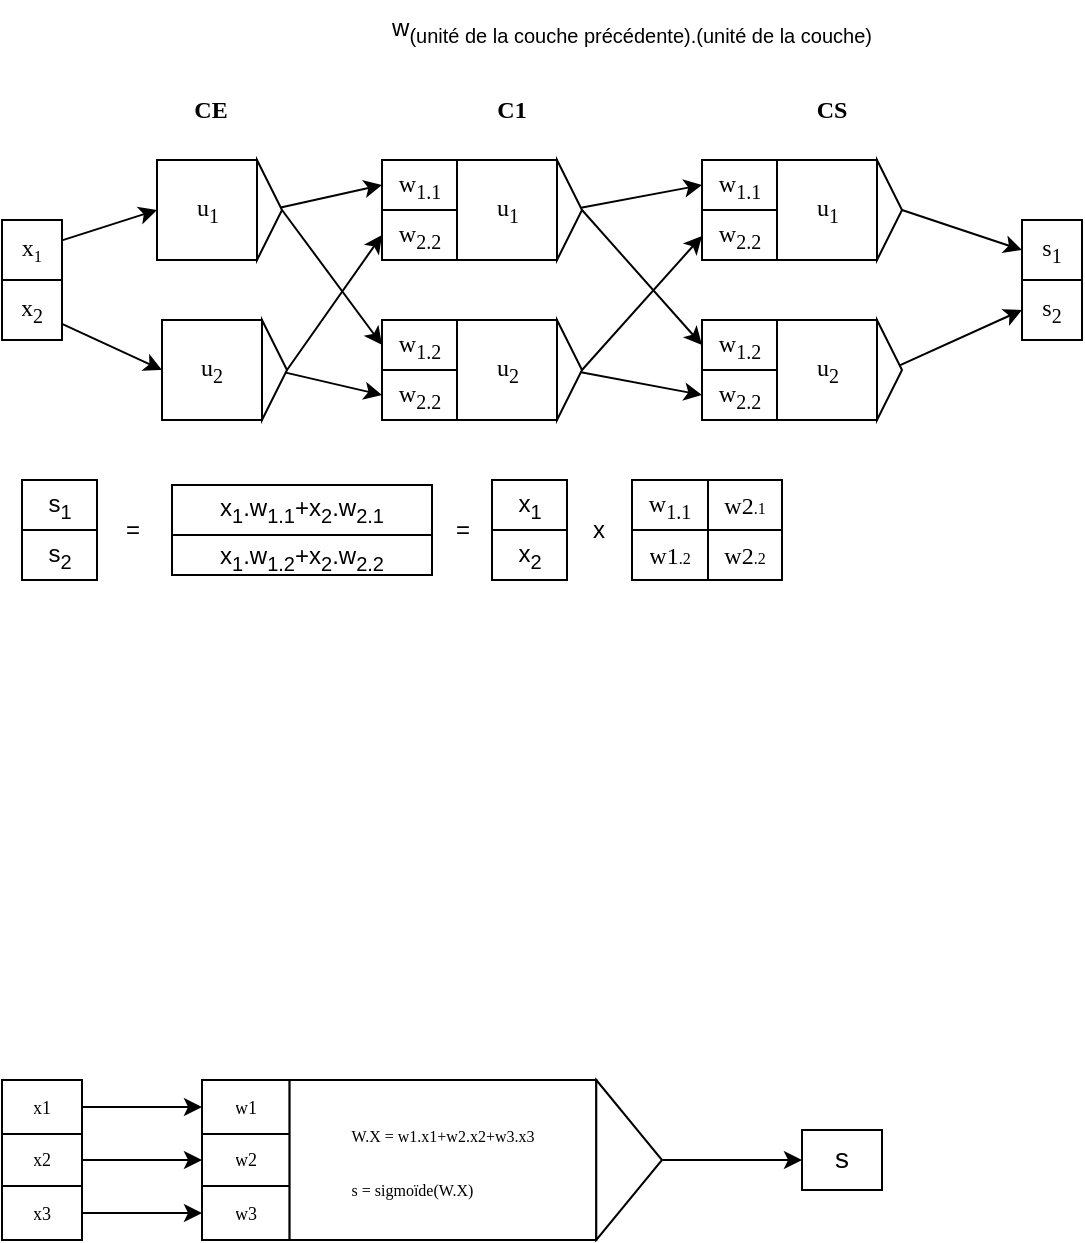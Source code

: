 <mxfile version="24.3.0" type="github">
  <diagram id="C5RBs43oDa-KdzZeNtuy" name="Page-1">
    <mxGraphModel dx="781" dy="423" grid="1" gridSize="10" guides="1" tooltips="1" connect="1" arrows="1" fold="1" page="1" pageScale="1" pageWidth="1169" pageHeight="827" math="1" shadow="0">
      <root>
        <mxCell id="WIyWlLk6GJQsqaUBKTNV-0" />
        <mxCell id="WIyWlLk6GJQsqaUBKTNV-1" parent="WIyWlLk6GJQsqaUBKTNV-0" />
        <mxCell id="LLCsSia3MjpJeiBKYf-Y-119" value="" style="shape=table;startSize=0;container=1;collapsible=0;childLayout=tableLayout;fontFamily=Verdana;fontSize=9;" vertex="1" parent="WIyWlLk6GJQsqaUBKTNV-1">
          <mxGeometry x="30" y="540" width="40" height="80" as="geometry" />
        </mxCell>
        <mxCell id="LLCsSia3MjpJeiBKYf-Y-120" value="" style="shape=tableRow;horizontal=0;startSize=0;swimlaneHead=0;swimlaneBody=0;strokeColor=inherit;top=0;left=0;bottom=0;right=0;collapsible=0;dropTarget=0;fillColor=none;points=[[0,0.5],[1,0.5]];portConstraint=eastwest;fontFamily=Verdana;fontSize=9;" vertex="1" parent="LLCsSia3MjpJeiBKYf-Y-119">
          <mxGeometry width="40" height="27" as="geometry" />
        </mxCell>
        <mxCell id="LLCsSia3MjpJeiBKYf-Y-121" value="x1" style="shape=partialRectangle;html=1;whiteSpace=wrap;connectable=0;strokeColor=inherit;overflow=hidden;fillColor=none;top=0;left=0;bottom=0;right=0;pointerEvents=1;fontFamily=Verdana;fontSize=9;" vertex="1" parent="LLCsSia3MjpJeiBKYf-Y-120">
          <mxGeometry width="40" height="27" as="geometry">
            <mxRectangle width="40" height="27" as="alternateBounds" />
          </mxGeometry>
        </mxCell>
        <mxCell id="LLCsSia3MjpJeiBKYf-Y-122" value="" style="shape=tableRow;horizontal=0;startSize=0;swimlaneHead=0;swimlaneBody=0;strokeColor=inherit;top=0;left=0;bottom=0;right=0;collapsible=0;dropTarget=0;fillColor=none;points=[[0,0.5],[1,0.5]];portConstraint=eastwest;fontFamily=Verdana;fontSize=9;" vertex="1" parent="LLCsSia3MjpJeiBKYf-Y-119">
          <mxGeometry y="27" width="40" height="26" as="geometry" />
        </mxCell>
        <mxCell id="LLCsSia3MjpJeiBKYf-Y-123" value="x2" style="shape=partialRectangle;html=1;whiteSpace=wrap;connectable=0;strokeColor=inherit;overflow=hidden;fillColor=none;top=0;left=0;bottom=0;right=0;pointerEvents=1;fontFamily=Verdana;fontSize=9;" vertex="1" parent="LLCsSia3MjpJeiBKYf-Y-122">
          <mxGeometry width="40" height="26" as="geometry">
            <mxRectangle width="40" height="26" as="alternateBounds" />
          </mxGeometry>
        </mxCell>
        <mxCell id="LLCsSia3MjpJeiBKYf-Y-124" value="" style="shape=tableRow;horizontal=0;startSize=0;swimlaneHead=0;swimlaneBody=0;strokeColor=inherit;top=0;left=0;bottom=0;right=0;collapsible=0;dropTarget=0;fillColor=none;points=[[0,0.5],[1,0.5]];portConstraint=eastwest;fontFamily=Verdana;fontSize=9;" vertex="1" parent="LLCsSia3MjpJeiBKYf-Y-119">
          <mxGeometry y="53" width="40" height="27" as="geometry" />
        </mxCell>
        <mxCell id="LLCsSia3MjpJeiBKYf-Y-125" value="x3" style="shape=partialRectangle;html=1;whiteSpace=wrap;connectable=0;strokeColor=inherit;overflow=hidden;fillColor=none;top=0;left=0;bottom=0;right=0;pointerEvents=1;fontFamily=Verdana;fontSize=9;" vertex="1" parent="LLCsSia3MjpJeiBKYf-Y-124">
          <mxGeometry width="40" height="27" as="geometry">
            <mxRectangle width="40" height="27" as="alternateBounds" />
          </mxGeometry>
        </mxCell>
        <mxCell id="LLCsSia3MjpJeiBKYf-Y-157" style="edgeStyle=none;rounded=0;orthogonalLoop=1;jettySize=auto;html=1;entryX=0;entryY=0.5;entryDx=0;entryDy=0;fontFamily=Verdana;" edge="1" parent="WIyWlLk6GJQsqaUBKTNV-1" target="LLCsSia3MjpJeiBKYf-Y-154">
          <mxGeometry relative="1" as="geometry">
            <mxPoint x="350" y="580" as="sourcePoint" />
          </mxGeometry>
        </mxCell>
        <mxCell id="LLCsSia3MjpJeiBKYf-Y-143" style="edgeStyle=none;rounded=0;orthogonalLoop=1;jettySize=auto;html=1;entryX=0;entryY=0.5;entryDx=0;entryDy=0;fontFamily=Verdana;" edge="1" parent="WIyWlLk6GJQsqaUBKTNV-1" source="LLCsSia3MjpJeiBKYf-Y-120" target="LLCsSia3MjpJeiBKYf-Y-132">
          <mxGeometry relative="1" as="geometry" />
        </mxCell>
        <mxCell id="LLCsSia3MjpJeiBKYf-Y-144" style="edgeStyle=none;rounded=0;orthogonalLoop=1;jettySize=auto;html=1;entryX=0;entryY=0.5;entryDx=0;entryDy=0;fontFamily=Verdana;" edge="1" parent="WIyWlLk6GJQsqaUBKTNV-1" source="LLCsSia3MjpJeiBKYf-Y-122" target="LLCsSia3MjpJeiBKYf-Y-134">
          <mxGeometry relative="1" as="geometry" />
        </mxCell>
        <mxCell id="LLCsSia3MjpJeiBKYf-Y-145" style="edgeStyle=none;rounded=0;orthogonalLoop=1;jettySize=auto;html=1;entryX=0;entryY=0.5;entryDx=0;entryDy=0;fontFamily=Verdana;" edge="1" parent="WIyWlLk6GJQsqaUBKTNV-1" source="LLCsSia3MjpJeiBKYf-Y-124" target="LLCsSia3MjpJeiBKYf-Y-136">
          <mxGeometry relative="1" as="geometry" />
        </mxCell>
        <mxCell id="LLCsSia3MjpJeiBKYf-Y-153" value="" style="shape=table;startSize=0;container=1;collapsible=0;childLayout=tableLayout;fontFamily=Verdana;" vertex="1" parent="WIyWlLk6GJQsqaUBKTNV-1">
          <mxGeometry x="430" y="565" width="40" height="30" as="geometry" />
        </mxCell>
        <mxCell id="LLCsSia3MjpJeiBKYf-Y-154" value="" style="shape=tableRow;horizontal=0;startSize=0;swimlaneHead=0;swimlaneBody=0;strokeColor=inherit;top=0;left=0;bottom=0;right=0;collapsible=0;dropTarget=0;fillColor=none;points=[[0,0.5],[1,0.5]];portConstraint=eastwest;fontFamily=Verdana;" vertex="1" parent="LLCsSia3MjpJeiBKYf-Y-153">
          <mxGeometry width="40" height="30" as="geometry" />
        </mxCell>
        <mxCell id="LLCsSia3MjpJeiBKYf-Y-155" value="&lt;span style=&quot;font-family: SFMono-Regular, Menlo, Monaco, Consolas, &amp;quot;Liberation Mono&amp;quot;, &amp;quot;Courier New&amp;quot;, monospace; font-size: 14px; text-align: left; background-color: rgb(255, 255, 255);&quot;&gt;s&lt;/span&gt;" style="shape=partialRectangle;html=1;whiteSpace=wrap;connectable=0;strokeColor=inherit;overflow=hidden;fillColor=none;top=0;left=0;bottom=0;right=0;pointerEvents=1;fontFamily=Verdana;" vertex="1" parent="LLCsSia3MjpJeiBKYf-Y-154">
          <mxGeometry width="40" height="30" as="geometry">
            <mxRectangle width="40" height="30" as="alternateBounds" />
          </mxGeometry>
        </mxCell>
        <mxCell id="LLCsSia3MjpJeiBKYf-Y-158" value="" style="group;fontFamily=Verdana;" vertex="1" connectable="0" parent="WIyWlLk6GJQsqaUBKTNV-1">
          <mxGeometry x="220" y="80" width="100" height="50" as="geometry" />
        </mxCell>
        <mxCell id="LLCsSia3MjpJeiBKYf-Y-146" value="" style="shape=table;startSize=0;container=1;collapsible=0;childLayout=tableLayout;fontFamily=Verdana;" vertex="1" parent="LLCsSia3MjpJeiBKYf-Y-158">
          <mxGeometry width="37.5" height="50" as="geometry" />
        </mxCell>
        <mxCell id="LLCsSia3MjpJeiBKYf-Y-147" value="" style="shape=tableRow;horizontal=0;startSize=0;swimlaneHead=0;swimlaneBody=0;strokeColor=inherit;top=0;left=0;bottom=0;right=0;collapsible=0;dropTarget=0;fillColor=none;points=[[0,0.5],[1,0.5]];portConstraint=eastwest;fontFamily=Verdana;" vertex="1" parent="LLCsSia3MjpJeiBKYf-Y-146">
          <mxGeometry width="37.5" height="25" as="geometry" />
        </mxCell>
        <mxCell id="LLCsSia3MjpJeiBKYf-Y-148" value="w&lt;sub&gt;1.1&lt;/sub&gt;" style="shape=partialRectangle;html=1;whiteSpace=wrap;connectable=0;strokeColor=inherit;overflow=hidden;fillColor=none;top=0;left=0;bottom=0;right=0;pointerEvents=1;fontFamily=Verdana;" vertex="1" parent="LLCsSia3MjpJeiBKYf-Y-147">
          <mxGeometry width="38" height="25" as="geometry">
            <mxRectangle width="38" height="25" as="alternateBounds" />
          </mxGeometry>
        </mxCell>
        <mxCell id="LLCsSia3MjpJeiBKYf-Y-149" value="" style="shape=tableRow;horizontal=0;startSize=0;swimlaneHead=0;swimlaneBody=0;strokeColor=inherit;top=0;left=0;bottom=0;right=0;collapsible=0;dropTarget=0;fillColor=none;points=[[0,0.5],[1,0.5]];portConstraint=eastwest;fontFamily=Verdana;" vertex="1" parent="LLCsSia3MjpJeiBKYf-Y-146">
          <mxGeometry y="25" width="37.5" height="25" as="geometry" />
        </mxCell>
        <mxCell id="LLCsSia3MjpJeiBKYf-Y-150" value="w&lt;sub&gt;2.2&lt;/sub&gt;" style="shape=partialRectangle;html=1;whiteSpace=wrap;connectable=0;strokeColor=inherit;overflow=hidden;fillColor=none;top=0;left=0;bottom=0;right=0;pointerEvents=1;fontFamily=Verdana;" vertex="1" parent="LLCsSia3MjpJeiBKYf-Y-149">
          <mxGeometry width="38" height="25" as="geometry">
            <mxRectangle width="38" height="25" as="alternateBounds" />
          </mxGeometry>
        </mxCell>
        <mxCell id="LLCsSia3MjpJeiBKYf-Y-151" value="u&lt;sub&gt;1&lt;/sub&gt;" style="whiteSpace=wrap;html=1;aspect=fixed;fontFamily=Verdana;" vertex="1" parent="LLCsSia3MjpJeiBKYf-Y-158">
          <mxGeometry x="37.5" width="50" height="50" as="geometry" />
        </mxCell>
        <mxCell id="LLCsSia3MjpJeiBKYf-Y-152" value="" style="triangle;whiteSpace=wrap;html=1;fontFamily=Verdana;" vertex="1" parent="LLCsSia3MjpJeiBKYf-Y-158">
          <mxGeometry x="87.5" width="12.5" height="50" as="geometry" />
        </mxCell>
        <mxCell id="LLCsSia3MjpJeiBKYf-Y-159" value="" style="group;fontFamily=Verdana;" vertex="1" connectable="0" parent="WIyWlLk6GJQsqaUBKTNV-1">
          <mxGeometry x="220" y="160" width="100" height="50" as="geometry" />
        </mxCell>
        <mxCell id="LLCsSia3MjpJeiBKYf-Y-160" value="" style="shape=table;startSize=0;container=1;collapsible=0;childLayout=tableLayout;fontFamily=Verdana;" vertex="1" parent="LLCsSia3MjpJeiBKYf-Y-159">
          <mxGeometry width="37.5" height="50" as="geometry" />
        </mxCell>
        <mxCell id="LLCsSia3MjpJeiBKYf-Y-161" value="" style="shape=tableRow;horizontal=0;startSize=0;swimlaneHead=0;swimlaneBody=0;strokeColor=inherit;top=0;left=0;bottom=0;right=0;collapsible=0;dropTarget=0;fillColor=none;points=[[0,0.5],[1,0.5]];portConstraint=eastwest;fontFamily=Verdana;" vertex="1" parent="LLCsSia3MjpJeiBKYf-Y-160">
          <mxGeometry width="37.5" height="25" as="geometry" />
        </mxCell>
        <mxCell id="LLCsSia3MjpJeiBKYf-Y-162" value="w&lt;sub&gt;1.2&lt;/sub&gt;" style="shape=partialRectangle;html=1;whiteSpace=wrap;connectable=0;strokeColor=inherit;overflow=hidden;fillColor=none;top=0;left=0;bottom=0;right=0;pointerEvents=1;fontFamily=Verdana;" vertex="1" parent="LLCsSia3MjpJeiBKYf-Y-161">
          <mxGeometry width="38" height="25" as="geometry">
            <mxRectangle width="38" height="25" as="alternateBounds" />
          </mxGeometry>
        </mxCell>
        <mxCell id="LLCsSia3MjpJeiBKYf-Y-163" value="" style="shape=tableRow;horizontal=0;startSize=0;swimlaneHead=0;swimlaneBody=0;strokeColor=inherit;top=0;left=0;bottom=0;right=0;collapsible=0;dropTarget=0;fillColor=none;points=[[0,0.5],[1,0.5]];portConstraint=eastwest;fontFamily=Verdana;" vertex="1" parent="LLCsSia3MjpJeiBKYf-Y-160">
          <mxGeometry y="25" width="37.5" height="25" as="geometry" />
        </mxCell>
        <mxCell id="LLCsSia3MjpJeiBKYf-Y-164" value="w&lt;sub&gt;2.2&lt;/sub&gt;" style="shape=partialRectangle;html=1;whiteSpace=wrap;connectable=0;strokeColor=inherit;overflow=hidden;fillColor=none;top=0;left=0;bottom=0;right=0;pointerEvents=1;fontFamily=Verdana;" vertex="1" parent="LLCsSia3MjpJeiBKYf-Y-163">
          <mxGeometry width="38" height="25" as="geometry">
            <mxRectangle width="38" height="25" as="alternateBounds" />
          </mxGeometry>
        </mxCell>
        <mxCell id="LLCsSia3MjpJeiBKYf-Y-165" value="u&lt;sub&gt;2&lt;/sub&gt;" style="whiteSpace=wrap;html=1;aspect=fixed;fontFamily=Verdana;" vertex="1" parent="LLCsSia3MjpJeiBKYf-Y-159">
          <mxGeometry x="37.5" width="50" height="50" as="geometry" />
        </mxCell>
        <mxCell id="LLCsSia3MjpJeiBKYf-Y-166" value="" style="triangle;whiteSpace=wrap;html=1;fontFamily=Verdana;" vertex="1" parent="LLCsSia3MjpJeiBKYf-Y-159">
          <mxGeometry x="87.5" width="12.5" height="50" as="geometry" />
        </mxCell>
        <mxCell id="LLCsSia3MjpJeiBKYf-Y-167" value="" style="group;fontFamily=Verdana;" vertex="1" connectable="0" parent="WIyWlLk6GJQsqaUBKTNV-1">
          <mxGeometry x="380" y="80" width="100" height="50" as="geometry" />
        </mxCell>
        <mxCell id="LLCsSia3MjpJeiBKYf-Y-168" value="" style="shape=table;startSize=0;container=1;collapsible=0;childLayout=tableLayout;fontFamily=Verdana;" vertex="1" parent="LLCsSia3MjpJeiBKYf-Y-167">
          <mxGeometry width="37.5" height="50" as="geometry" />
        </mxCell>
        <mxCell id="LLCsSia3MjpJeiBKYf-Y-169" value="" style="shape=tableRow;horizontal=0;startSize=0;swimlaneHead=0;swimlaneBody=0;strokeColor=inherit;top=0;left=0;bottom=0;right=0;collapsible=0;dropTarget=0;fillColor=none;points=[[0,0.5],[1,0.5]];portConstraint=eastwest;fontFamily=Verdana;" vertex="1" parent="LLCsSia3MjpJeiBKYf-Y-168">
          <mxGeometry width="37.5" height="25" as="geometry" />
        </mxCell>
        <mxCell id="LLCsSia3MjpJeiBKYf-Y-170" value="w&lt;sub&gt;1.1&lt;/sub&gt;" style="shape=partialRectangle;html=1;whiteSpace=wrap;connectable=0;strokeColor=inherit;overflow=hidden;fillColor=none;top=0;left=0;bottom=0;right=0;pointerEvents=1;fontFamily=Verdana;" vertex="1" parent="LLCsSia3MjpJeiBKYf-Y-169">
          <mxGeometry width="38" height="25" as="geometry">
            <mxRectangle width="38" height="25" as="alternateBounds" />
          </mxGeometry>
        </mxCell>
        <mxCell id="LLCsSia3MjpJeiBKYf-Y-171" value="" style="shape=tableRow;horizontal=0;startSize=0;swimlaneHead=0;swimlaneBody=0;strokeColor=inherit;top=0;left=0;bottom=0;right=0;collapsible=0;dropTarget=0;fillColor=none;points=[[0,0.5],[1,0.5]];portConstraint=eastwest;fontFamily=Verdana;" vertex="1" parent="LLCsSia3MjpJeiBKYf-Y-168">
          <mxGeometry y="25" width="37.5" height="25" as="geometry" />
        </mxCell>
        <mxCell id="LLCsSia3MjpJeiBKYf-Y-172" value="w&lt;sub&gt;2.2&lt;/sub&gt;" style="shape=partialRectangle;html=1;whiteSpace=wrap;connectable=0;strokeColor=inherit;overflow=hidden;fillColor=none;top=0;left=0;bottom=0;right=0;pointerEvents=1;fontFamily=Verdana;" vertex="1" parent="LLCsSia3MjpJeiBKYf-Y-171">
          <mxGeometry width="38" height="25" as="geometry">
            <mxRectangle width="38" height="25" as="alternateBounds" />
          </mxGeometry>
        </mxCell>
        <mxCell id="LLCsSia3MjpJeiBKYf-Y-173" value="u&lt;sub&gt;1&lt;/sub&gt;" style="whiteSpace=wrap;html=1;aspect=fixed;fontFamily=Verdana;" vertex="1" parent="LLCsSia3MjpJeiBKYf-Y-167">
          <mxGeometry x="37.5" width="50" height="50" as="geometry" />
        </mxCell>
        <mxCell id="LLCsSia3MjpJeiBKYf-Y-174" value="" style="triangle;whiteSpace=wrap;html=1;fontFamily=Verdana;" vertex="1" parent="LLCsSia3MjpJeiBKYf-Y-167">
          <mxGeometry x="87.5" width="12.5" height="50" as="geometry" />
        </mxCell>
        <mxCell id="LLCsSia3MjpJeiBKYf-Y-175" value="" style="group;fontFamily=Verdana;" vertex="1" connectable="0" parent="WIyWlLk6GJQsqaUBKTNV-1">
          <mxGeometry x="380" y="160" width="100" height="50" as="geometry" />
        </mxCell>
        <mxCell id="LLCsSia3MjpJeiBKYf-Y-176" value="" style="shape=table;startSize=0;container=1;collapsible=0;childLayout=tableLayout;fontFamily=Verdana;" vertex="1" parent="LLCsSia3MjpJeiBKYf-Y-175">
          <mxGeometry width="37.5" height="50" as="geometry" />
        </mxCell>
        <mxCell id="LLCsSia3MjpJeiBKYf-Y-177" value="" style="shape=tableRow;horizontal=0;startSize=0;swimlaneHead=0;swimlaneBody=0;strokeColor=inherit;top=0;left=0;bottom=0;right=0;collapsible=0;dropTarget=0;fillColor=none;points=[[0,0.5],[1,0.5]];portConstraint=eastwest;fontFamily=Verdana;" vertex="1" parent="LLCsSia3MjpJeiBKYf-Y-176">
          <mxGeometry width="37.5" height="25" as="geometry" />
        </mxCell>
        <mxCell id="LLCsSia3MjpJeiBKYf-Y-178" value="w&lt;sub&gt;1.2&lt;/sub&gt;" style="shape=partialRectangle;html=1;whiteSpace=wrap;connectable=0;strokeColor=inherit;overflow=hidden;fillColor=none;top=0;left=0;bottom=0;right=0;pointerEvents=1;fontFamily=Verdana;" vertex="1" parent="LLCsSia3MjpJeiBKYf-Y-177">
          <mxGeometry width="38" height="25" as="geometry">
            <mxRectangle width="38" height="25" as="alternateBounds" />
          </mxGeometry>
        </mxCell>
        <mxCell id="LLCsSia3MjpJeiBKYf-Y-179" value="" style="shape=tableRow;horizontal=0;startSize=0;swimlaneHead=0;swimlaneBody=0;strokeColor=inherit;top=0;left=0;bottom=0;right=0;collapsible=0;dropTarget=0;fillColor=none;points=[[0,0.5],[1,0.5]];portConstraint=eastwest;fontFamily=Verdana;" vertex="1" parent="LLCsSia3MjpJeiBKYf-Y-176">
          <mxGeometry y="25" width="37.5" height="25" as="geometry" />
        </mxCell>
        <mxCell id="LLCsSia3MjpJeiBKYf-Y-180" value="w&lt;sub&gt;2.2&lt;/sub&gt;" style="shape=partialRectangle;html=1;whiteSpace=wrap;connectable=0;strokeColor=inherit;overflow=hidden;fillColor=none;top=0;left=0;bottom=0;right=0;pointerEvents=1;fontFamily=Verdana;" vertex="1" parent="LLCsSia3MjpJeiBKYf-Y-179">
          <mxGeometry width="38" height="25" as="geometry">
            <mxRectangle width="38" height="25" as="alternateBounds" />
          </mxGeometry>
        </mxCell>
        <mxCell id="LLCsSia3MjpJeiBKYf-Y-181" value="u&lt;sub&gt;2&lt;/sub&gt;" style="whiteSpace=wrap;html=1;aspect=fixed;fontFamily=Verdana;" vertex="1" parent="LLCsSia3MjpJeiBKYf-Y-175">
          <mxGeometry x="37.5" width="50" height="50" as="geometry" />
        </mxCell>
        <mxCell id="LLCsSia3MjpJeiBKYf-Y-182" value="" style="triangle;whiteSpace=wrap;html=1;fontFamily=Verdana;" vertex="1" parent="LLCsSia3MjpJeiBKYf-Y-175">
          <mxGeometry x="87.5" width="12.5" height="50" as="geometry" />
        </mxCell>
        <mxCell id="LLCsSia3MjpJeiBKYf-Y-183" style="edgeStyle=none;rounded=0;orthogonalLoop=1;jettySize=auto;html=1;entryX=0;entryY=0.5;entryDx=0;entryDy=0;fontFamily=Verdana;" edge="1" parent="WIyWlLk6GJQsqaUBKTNV-1" source="LLCsSia3MjpJeiBKYf-Y-152" target="LLCsSia3MjpJeiBKYf-Y-169">
          <mxGeometry relative="1" as="geometry" />
        </mxCell>
        <mxCell id="LLCsSia3MjpJeiBKYf-Y-184" style="edgeStyle=none;rounded=0;orthogonalLoop=1;jettySize=auto;html=1;exitX=1;exitY=0.5;exitDx=0;exitDy=0;fontFamily=Verdana;" edge="1" parent="WIyWlLk6GJQsqaUBKTNV-1" source="LLCsSia3MjpJeiBKYf-Y-166">
          <mxGeometry relative="1" as="geometry">
            <mxPoint x="380" y="118" as="targetPoint" />
          </mxGeometry>
        </mxCell>
        <mxCell id="LLCsSia3MjpJeiBKYf-Y-186" style="edgeStyle=none;rounded=0;orthogonalLoop=1;jettySize=auto;html=1;entryX=0;entryY=0.5;entryDx=0;entryDy=0;fontFamily=Verdana;" edge="1" parent="WIyWlLk6GJQsqaUBKTNV-1" target="LLCsSia3MjpJeiBKYf-Y-177">
          <mxGeometry relative="1" as="geometry">
            <mxPoint x="320" y="105" as="sourcePoint" />
          </mxGeometry>
        </mxCell>
        <mxCell id="LLCsSia3MjpJeiBKYf-Y-187" style="edgeStyle=none;rounded=0;orthogonalLoop=1;jettySize=auto;html=1;entryX=0;entryY=0.5;entryDx=0;entryDy=0;fontFamily=Verdana;" edge="1" parent="WIyWlLk6GJQsqaUBKTNV-1" source="LLCsSia3MjpJeiBKYf-Y-166" target="LLCsSia3MjpJeiBKYf-Y-179">
          <mxGeometry relative="1" as="geometry" />
        </mxCell>
        <mxCell id="LLCsSia3MjpJeiBKYf-Y-188" value="" style="shape=table;startSize=0;container=1;collapsible=0;childLayout=tableLayout;fontFamily=Verdana;" vertex="1" parent="WIyWlLk6GJQsqaUBKTNV-1">
          <mxGeometry x="540" y="110" width="30" height="60" as="geometry" />
        </mxCell>
        <mxCell id="LLCsSia3MjpJeiBKYf-Y-189" value="" style="shape=tableRow;horizontal=0;startSize=0;swimlaneHead=0;swimlaneBody=0;strokeColor=inherit;top=0;left=0;bottom=0;right=0;collapsible=0;dropTarget=0;fillColor=none;points=[[0,0.5],[1,0.5]];portConstraint=eastwest;fontFamily=Verdana;" vertex="1" parent="LLCsSia3MjpJeiBKYf-Y-188">
          <mxGeometry width="30" height="30" as="geometry" />
        </mxCell>
        <mxCell id="LLCsSia3MjpJeiBKYf-Y-190" value="s&lt;sub&gt;1&lt;/sub&gt;" style="shape=partialRectangle;html=1;whiteSpace=wrap;connectable=0;strokeColor=inherit;overflow=hidden;fillColor=none;top=0;left=0;bottom=0;right=0;pointerEvents=1;fontFamily=Verdana;" vertex="1" parent="LLCsSia3MjpJeiBKYf-Y-189">
          <mxGeometry width="30" height="30" as="geometry">
            <mxRectangle width="30" height="30" as="alternateBounds" />
          </mxGeometry>
        </mxCell>
        <mxCell id="LLCsSia3MjpJeiBKYf-Y-191" value="" style="shape=tableRow;horizontal=0;startSize=0;swimlaneHead=0;swimlaneBody=0;strokeColor=inherit;top=0;left=0;bottom=0;right=0;collapsible=0;dropTarget=0;fillColor=none;points=[[0,0.5],[1,0.5]];portConstraint=eastwest;fontFamily=Verdana;" vertex="1" parent="LLCsSia3MjpJeiBKYf-Y-188">
          <mxGeometry y="30" width="30" height="30" as="geometry" />
        </mxCell>
        <mxCell id="LLCsSia3MjpJeiBKYf-Y-192" value="s&lt;sub&gt;2&lt;/sub&gt;" style="shape=partialRectangle;html=1;whiteSpace=wrap;connectable=0;strokeColor=inherit;overflow=hidden;fillColor=none;top=0;left=0;bottom=0;right=0;pointerEvents=1;fontFamily=Verdana;" vertex="1" parent="LLCsSia3MjpJeiBKYf-Y-191">
          <mxGeometry width="30" height="30" as="geometry">
            <mxRectangle width="30" height="30" as="alternateBounds" />
          </mxGeometry>
        </mxCell>
        <mxCell id="LLCsSia3MjpJeiBKYf-Y-193" style="edgeStyle=none;rounded=0;orthogonalLoop=1;jettySize=auto;html=1;entryX=0;entryY=0.5;entryDx=0;entryDy=0;exitX=1;exitY=0.5;exitDx=0;exitDy=0;fontFamily=Verdana;" edge="1" parent="WIyWlLk6GJQsqaUBKTNV-1" source="LLCsSia3MjpJeiBKYf-Y-174" target="LLCsSia3MjpJeiBKYf-Y-189">
          <mxGeometry relative="1" as="geometry" />
        </mxCell>
        <mxCell id="LLCsSia3MjpJeiBKYf-Y-194" style="edgeStyle=none;rounded=0;orthogonalLoop=1;jettySize=auto;html=1;entryX=0;entryY=0.5;entryDx=0;entryDy=0;fontFamily=Verdana;" edge="1" parent="WIyWlLk6GJQsqaUBKTNV-1" source="LLCsSia3MjpJeiBKYf-Y-182" target="LLCsSia3MjpJeiBKYf-Y-191">
          <mxGeometry relative="1" as="geometry" />
        </mxCell>
        <mxCell id="LLCsSia3MjpJeiBKYf-Y-203" style="edgeStyle=none;rounded=0;orthogonalLoop=1;jettySize=auto;html=1;entryX=0;entryY=0.5;entryDx=0;entryDy=0;fontFamily=Verdana;" edge="1" parent="WIyWlLk6GJQsqaUBKTNV-1" source="LLCsSia3MjpJeiBKYf-Y-202" target="LLCsSia3MjpJeiBKYf-Y-147">
          <mxGeometry relative="1" as="geometry" />
        </mxCell>
        <mxCell id="LLCsSia3MjpJeiBKYf-Y-204" value="" style="group;fontFamily=Verdana;" vertex="1" connectable="0" parent="WIyWlLk6GJQsqaUBKTNV-1">
          <mxGeometry x="107.5" y="80" width="62.5" height="50" as="geometry" />
        </mxCell>
        <mxCell id="LLCsSia3MjpJeiBKYf-Y-201" value="u&lt;sub&gt;1&lt;/sub&gt;" style="whiteSpace=wrap;html=1;aspect=fixed;fontFamily=Verdana;" vertex="1" parent="LLCsSia3MjpJeiBKYf-Y-204">
          <mxGeometry width="50" height="50" as="geometry" />
        </mxCell>
        <mxCell id="LLCsSia3MjpJeiBKYf-Y-202" value="" style="triangle;whiteSpace=wrap;html=1;fontFamily=Verdana;" vertex="1" parent="LLCsSia3MjpJeiBKYf-Y-204">
          <mxGeometry x="50" width="12.5" height="50" as="geometry" />
        </mxCell>
        <mxCell id="LLCsSia3MjpJeiBKYf-Y-205" style="edgeStyle=none;rounded=0;orthogonalLoop=1;jettySize=auto;html=1;entryX=0;entryY=0.5;entryDx=0;entryDy=0;exitX=1;exitY=0.5;exitDx=0;exitDy=0;fontFamily=Verdana;" edge="1" parent="WIyWlLk6GJQsqaUBKTNV-1" source="LLCsSia3MjpJeiBKYf-Y-202" target="LLCsSia3MjpJeiBKYf-Y-161">
          <mxGeometry relative="1" as="geometry" />
        </mxCell>
        <mxCell id="LLCsSia3MjpJeiBKYf-Y-206" value="" style="group;fontFamily=Verdana;" vertex="1" connectable="0" parent="WIyWlLk6GJQsqaUBKTNV-1">
          <mxGeometry x="110" y="160" width="62.5" height="50" as="geometry" />
        </mxCell>
        <mxCell id="LLCsSia3MjpJeiBKYf-Y-207" value="u&lt;sub&gt;2&lt;/sub&gt;" style="whiteSpace=wrap;html=1;aspect=fixed;fontFamily=Verdana;" vertex="1" parent="LLCsSia3MjpJeiBKYf-Y-206">
          <mxGeometry width="50" height="50" as="geometry" />
        </mxCell>
        <mxCell id="LLCsSia3MjpJeiBKYf-Y-208" value="" style="triangle;whiteSpace=wrap;html=1;fontFamily=Verdana;" vertex="1" parent="LLCsSia3MjpJeiBKYf-Y-206">
          <mxGeometry x="50" width="12.5" height="50" as="geometry" />
        </mxCell>
        <mxCell id="LLCsSia3MjpJeiBKYf-Y-209" style="edgeStyle=none;rounded=0;orthogonalLoop=1;jettySize=auto;html=1;entryX=0;entryY=0.5;entryDx=0;entryDy=0;exitX=1;exitY=0.5;exitDx=0;exitDy=0;fontFamily=Verdana;" edge="1" parent="WIyWlLk6GJQsqaUBKTNV-1" source="LLCsSia3MjpJeiBKYf-Y-208" target="LLCsSia3MjpJeiBKYf-Y-149">
          <mxGeometry relative="1" as="geometry" />
        </mxCell>
        <mxCell id="LLCsSia3MjpJeiBKYf-Y-210" style="edgeStyle=none;rounded=0;orthogonalLoop=1;jettySize=auto;html=1;entryX=0;entryY=0.5;entryDx=0;entryDy=0;fontFamily=Verdana;" edge="1" parent="WIyWlLk6GJQsqaUBKTNV-1" source="LLCsSia3MjpJeiBKYf-Y-208" target="LLCsSia3MjpJeiBKYf-Y-163">
          <mxGeometry relative="1" as="geometry" />
        </mxCell>
        <mxCell id="LLCsSia3MjpJeiBKYf-Y-211" value="" style="shape=table;startSize=0;container=1;collapsible=0;childLayout=tableLayout;fontFamily=Verdana;" vertex="1" parent="WIyWlLk6GJQsqaUBKTNV-1">
          <mxGeometry x="30" y="110" width="30" height="60" as="geometry" />
        </mxCell>
        <mxCell id="LLCsSia3MjpJeiBKYf-Y-212" value="" style="shape=tableRow;horizontal=0;startSize=0;swimlaneHead=0;swimlaneBody=0;strokeColor=inherit;top=0;left=0;bottom=0;right=0;collapsible=0;dropTarget=0;fillColor=none;points=[[0,0.5],[1,0.5]];portConstraint=eastwest;fontFamily=Verdana;" vertex="1" parent="LLCsSia3MjpJeiBKYf-Y-211">
          <mxGeometry width="30" height="30" as="geometry" />
        </mxCell>
        <mxCell id="LLCsSia3MjpJeiBKYf-Y-213" value="x&lt;span style=&quot;font-size: 10px;&quot;&gt;&lt;sub&gt;1&lt;/sub&gt;&lt;/span&gt;" style="shape=partialRectangle;html=1;whiteSpace=wrap;connectable=0;strokeColor=inherit;overflow=hidden;fillColor=none;top=0;left=0;bottom=0;right=0;pointerEvents=1;fontFamily=Verdana;" vertex="1" parent="LLCsSia3MjpJeiBKYf-Y-212">
          <mxGeometry width="30" height="30" as="geometry">
            <mxRectangle width="30" height="30" as="alternateBounds" />
          </mxGeometry>
        </mxCell>
        <mxCell id="LLCsSia3MjpJeiBKYf-Y-214" value="" style="shape=tableRow;horizontal=0;startSize=0;swimlaneHead=0;swimlaneBody=0;strokeColor=inherit;top=0;left=0;bottom=0;right=0;collapsible=0;dropTarget=0;fillColor=none;points=[[0,0.5],[1,0.5]];portConstraint=eastwest;fontFamily=Verdana;" vertex="1" parent="LLCsSia3MjpJeiBKYf-Y-211">
          <mxGeometry y="30" width="30" height="30" as="geometry" />
        </mxCell>
        <mxCell id="LLCsSia3MjpJeiBKYf-Y-215" value="x&lt;sub&gt;2&lt;/sub&gt;" style="shape=partialRectangle;html=1;whiteSpace=wrap;connectable=0;strokeColor=inherit;overflow=hidden;fillColor=none;top=0;left=0;bottom=0;right=0;pointerEvents=1;fontFamily=Verdana;" vertex="1" parent="LLCsSia3MjpJeiBKYf-Y-214">
          <mxGeometry width="30" height="30" as="geometry">
            <mxRectangle width="30" height="30" as="alternateBounds" />
          </mxGeometry>
        </mxCell>
        <mxCell id="LLCsSia3MjpJeiBKYf-Y-216" style="edgeStyle=none;rounded=0;orthogonalLoop=1;jettySize=auto;html=1;entryX=0;entryY=0.5;entryDx=0;entryDy=0;fontFamily=Verdana;" edge="1" parent="WIyWlLk6GJQsqaUBKTNV-1" source="LLCsSia3MjpJeiBKYf-Y-212" target="LLCsSia3MjpJeiBKYf-Y-201">
          <mxGeometry relative="1" as="geometry" />
        </mxCell>
        <mxCell id="LLCsSia3MjpJeiBKYf-Y-217" style="edgeStyle=none;rounded=0;orthogonalLoop=1;jettySize=auto;html=1;entryX=0;entryY=0.5;entryDx=0;entryDy=0;fontFamily=Verdana;" edge="1" parent="WIyWlLk6GJQsqaUBKTNV-1" source="LLCsSia3MjpJeiBKYf-Y-214" target="LLCsSia3MjpJeiBKYf-Y-207">
          <mxGeometry relative="1" as="geometry" />
        </mxCell>
        <mxCell id="LLCsSia3MjpJeiBKYf-Y-218" value="CE" style="text;html=1;align=center;verticalAlign=middle;whiteSpace=wrap;rounded=0;fontFamily=Verdana;fontStyle=1" vertex="1" parent="WIyWlLk6GJQsqaUBKTNV-1">
          <mxGeometry x="107.5" y="40" width="52.5" height="30" as="geometry" />
        </mxCell>
        <mxCell id="LLCsSia3MjpJeiBKYf-Y-219" value="C1" style="text;html=1;align=center;verticalAlign=middle;whiteSpace=wrap;rounded=0;fontFamily=Verdana;fontStyle=1" vertex="1" parent="WIyWlLk6GJQsqaUBKTNV-1">
          <mxGeometry x="260" y="40" width="50" height="30" as="geometry" />
        </mxCell>
        <mxCell id="LLCsSia3MjpJeiBKYf-Y-220" value="CS" style="text;html=1;align=center;verticalAlign=middle;whiteSpace=wrap;rounded=0;fontFamily=Verdana;fontStyle=1" vertex="1" parent="WIyWlLk6GJQsqaUBKTNV-1">
          <mxGeometry x="420" y="40" width="50" height="30" as="geometry" />
        </mxCell>
        <mxCell id="LLCsSia3MjpJeiBKYf-Y-221" value="" style="group" vertex="1" connectable="0" parent="WIyWlLk6GJQsqaUBKTNV-1">
          <mxGeometry x="130" y="540" width="230" height="80" as="geometry" />
        </mxCell>
        <mxCell id="LLCsSia3MjpJeiBKYf-Y-222" style="edgeStyle=orthogonalEdgeStyle;rounded=0;orthogonalLoop=1;jettySize=auto;html=1;exitX=1;exitY=0.5;exitDx=0;exitDy=0;" edge="1" parent="LLCsSia3MjpJeiBKYf-Y-221" source="LLCsSia3MjpJeiBKYf-Y-142">
          <mxGeometry relative="1" as="geometry">
            <mxPoint x="200" y="40.2" as="targetPoint" />
          </mxGeometry>
        </mxCell>
        <mxCell id="LLCsSia3MjpJeiBKYf-Y-223" value="" style="group" vertex="1" connectable="0" parent="LLCsSia3MjpJeiBKYf-Y-221">
          <mxGeometry width="230" height="80" as="geometry" />
        </mxCell>
        <mxCell id="LLCsSia3MjpJeiBKYf-Y-224" value="" style="group" vertex="1" connectable="0" parent="LLCsSia3MjpJeiBKYf-Y-223">
          <mxGeometry width="230" height="80" as="geometry" />
        </mxCell>
        <mxCell id="LLCsSia3MjpJeiBKYf-Y-131" value="" style="shape=table;startSize=0;container=1;collapsible=0;childLayout=tableLayout;fontFamily=Verdana;fontSize=9;" vertex="1" parent="LLCsSia3MjpJeiBKYf-Y-224">
          <mxGeometry width="43.81" height="80" as="geometry" />
        </mxCell>
        <mxCell id="LLCsSia3MjpJeiBKYf-Y-132" value="" style="shape=tableRow;horizontal=0;startSize=0;swimlaneHead=0;swimlaneBody=0;strokeColor=inherit;top=0;left=0;bottom=0;right=0;collapsible=0;dropTarget=0;fillColor=none;points=[[0,0.5],[1,0.5]];portConstraint=eastwest;fontFamily=Verdana;fontSize=9;" vertex="1" parent="LLCsSia3MjpJeiBKYf-Y-131">
          <mxGeometry width="43.81" height="27" as="geometry" />
        </mxCell>
        <mxCell id="LLCsSia3MjpJeiBKYf-Y-133" value="w1" style="shape=partialRectangle;html=1;whiteSpace=wrap;connectable=0;strokeColor=inherit;overflow=hidden;fillColor=none;top=0;left=0;bottom=0;right=0;pointerEvents=1;fontFamily=Verdana;fontSize=9;" vertex="1" parent="LLCsSia3MjpJeiBKYf-Y-132">
          <mxGeometry width="44" height="27" as="geometry">
            <mxRectangle width="44" height="27" as="alternateBounds" />
          </mxGeometry>
        </mxCell>
        <mxCell id="LLCsSia3MjpJeiBKYf-Y-134" value="" style="shape=tableRow;horizontal=0;startSize=0;swimlaneHead=0;swimlaneBody=0;strokeColor=inherit;top=0;left=0;bottom=0;right=0;collapsible=0;dropTarget=0;fillColor=none;points=[[0,0.5],[1,0.5]];portConstraint=eastwest;fontFamily=Verdana;fontSize=9;" vertex="1" parent="LLCsSia3MjpJeiBKYf-Y-131">
          <mxGeometry y="27" width="43.81" height="26" as="geometry" />
        </mxCell>
        <mxCell id="LLCsSia3MjpJeiBKYf-Y-135" value="w2" style="shape=partialRectangle;html=1;whiteSpace=wrap;connectable=0;strokeColor=inherit;overflow=hidden;fillColor=none;top=0;left=0;bottom=0;right=0;pointerEvents=1;fontFamily=Verdana;fontSize=9;" vertex="1" parent="LLCsSia3MjpJeiBKYf-Y-134">
          <mxGeometry width="44" height="26" as="geometry">
            <mxRectangle width="44" height="26" as="alternateBounds" />
          </mxGeometry>
        </mxCell>
        <mxCell id="LLCsSia3MjpJeiBKYf-Y-136" value="" style="shape=tableRow;horizontal=0;startSize=0;swimlaneHead=0;swimlaneBody=0;strokeColor=inherit;top=0;left=0;bottom=0;right=0;collapsible=0;dropTarget=0;fillColor=none;points=[[0,0.5],[1,0.5]];portConstraint=eastwest;fontFamily=Verdana;fontSize=9;" vertex="1" parent="LLCsSia3MjpJeiBKYf-Y-131">
          <mxGeometry y="53" width="43.81" height="27" as="geometry" />
        </mxCell>
        <mxCell id="LLCsSia3MjpJeiBKYf-Y-137" value="w3" style="shape=partialRectangle;html=1;whiteSpace=wrap;connectable=0;strokeColor=inherit;overflow=hidden;fillColor=none;top=0;left=0;bottom=0;right=0;pointerEvents=1;fontFamily=Verdana;fontSize=9;" vertex="1" parent="LLCsSia3MjpJeiBKYf-Y-136">
          <mxGeometry width="44" height="27" as="geometry">
            <mxRectangle width="44" height="27" as="alternateBounds" />
          </mxGeometry>
        </mxCell>
        <mxCell id="LLCsSia3MjpJeiBKYf-Y-141" value="&lt;p style=&quot;text-align: left;&quot;&gt;&lt;font style=&quot;font-size: 8px;&quot;&gt;W.X&amp;nbsp;&lt;/font&gt;&lt;span style=&quot;font-size: 8px; background-color: initial;&quot;&gt;= w1.x1+w2.x2+w3.x3&lt;/span&gt;&lt;/p&gt;&lt;p style=&quot;text-align: left;&quot;&gt;&lt;font style=&quot;font-size: 8px;&quot;&gt;s&lt;/font&gt;&lt;span style=&quot;font-size: 8px; background-color: initial;&quot;&gt;&amp;nbsp;= sigmoïde(W.X)&lt;/span&gt;&lt;/p&gt;" style="rounded=0;whiteSpace=wrap;html=1;fontFamily=Verdana;" vertex="1" parent="LLCsSia3MjpJeiBKYf-Y-224">
          <mxGeometry x="43.81" width="153.333" height="80" as="geometry" />
        </mxCell>
        <mxCell id="LLCsSia3MjpJeiBKYf-Y-142" value="" style="triangle;whiteSpace=wrap;html=1;fontFamily=Verdana;" vertex="1" parent="LLCsSia3MjpJeiBKYf-Y-224">
          <mxGeometry x="197.143" width="32.857" height="80" as="geometry" />
        </mxCell>
        <mxCell id="LLCsSia3MjpJeiBKYf-Y-235" value="" style="shape=table;startSize=0;container=1;collapsible=0;childLayout=tableLayout;" vertex="1" parent="WIyWlLk6GJQsqaUBKTNV-1">
          <mxGeometry x="275" y="240" width="37.5" height="50" as="geometry" />
        </mxCell>
        <mxCell id="LLCsSia3MjpJeiBKYf-Y-236" value="" style="shape=tableRow;horizontal=0;startSize=0;swimlaneHead=0;swimlaneBody=0;strokeColor=inherit;top=0;left=0;bottom=0;right=0;collapsible=0;dropTarget=0;fillColor=none;points=[[0,0.5],[1,0.5]];portConstraint=eastwest;" vertex="1" parent="LLCsSia3MjpJeiBKYf-Y-235">
          <mxGeometry width="37.5" height="25" as="geometry" />
        </mxCell>
        <mxCell id="LLCsSia3MjpJeiBKYf-Y-237" value="x&lt;sub&gt;1&lt;/sub&gt;" style="shape=partialRectangle;html=1;whiteSpace=wrap;connectable=0;strokeColor=inherit;overflow=hidden;fillColor=none;top=0;left=0;bottom=0;right=0;pointerEvents=1;" vertex="1" parent="LLCsSia3MjpJeiBKYf-Y-236">
          <mxGeometry width="38" height="25" as="geometry">
            <mxRectangle width="38" height="25" as="alternateBounds" />
          </mxGeometry>
        </mxCell>
        <mxCell id="LLCsSia3MjpJeiBKYf-Y-238" value="" style="shape=tableRow;horizontal=0;startSize=0;swimlaneHead=0;swimlaneBody=0;strokeColor=inherit;top=0;left=0;bottom=0;right=0;collapsible=0;dropTarget=0;fillColor=none;points=[[0,0.5],[1,0.5]];portConstraint=eastwest;" vertex="1" parent="LLCsSia3MjpJeiBKYf-Y-235">
          <mxGeometry y="25" width="37.5" height="25" as="geometry" />
        </mxCell>
        <mxCell id="LLCsSia3MjpJeiBKYf-Y-239" value="x&lt;sub&gt;2&lt;/sub&gt;" style="shape=partialRectangle;html=1;whiteSpace=wrap;connectable=0;strokeColor=inherit;overflow=hidden;fillColor=none;top=0;left=0;bottom=0;right=0;pointerEvents=1;" vertex="1" parent="LLCsSia3MjpJeiBKYf-Y-238">
          <mxGeometry width="38" height="25" as="geometry">
            <mxRectangle width="38" height="25" as="alternateBounds" />
          </mxGeometry>
        </mxCell>
        <mxCell id="LLCsSia3MjpJeiBKYf-Y-246" value="" style="shape=table;startSize=0;container=1;collapsible=0;childLayout=tableLayout;" vertex="1" parent="WIyWlLk6GJQsqaUBKTNV-1">
          <mxGeometry x="345" y="240" width="75" height="50" as="geometry" />
        </mxCell>
        <mxCell id="LLCsSia3MjpJeiBKYf-Y-247" value="" style="shape=tableRow;horizontal=0;startSize=0;swimlaneHead=0;swimlaneBody=0;strokeColor=inherit;top=0;left=0;bottom=0;right=0;collapsible=0;dropTarget=0;fillColor=none;points=[[0,0.5],[1,0.5]];portConstraint=eastwest;" vertex="1" parent="LLCsSia3MjpJeiBKYf-Y-246">
          <mxGeometry width="75" height="25" as="geometry" />
        </mxCell>
        <mxCell id="LLCsSia3MjpJeiBKYf-Y-248" value="&lt;span style=&quot;font-family: Verdana;&quot;&gt;w&lt;/span&gt;&lt;sub style=&quot;font-family: Verdana;&quot;&gt;1.1&lt;/sub&gt;" style="shape=partialRectangle;html=1;whiteSpace=wrap;connectable=0;strokeColor=inherit;overflow=hidden;fillColor=none;top=0;left=0;bottom=0;right=0;pointerEvents=1;" vertex="1" parent="LLCsSia3MjpJeiBKYf-Y-247">
          <mxGeometry width="38" height="25" as="geometry">
            <mxRectangle width="38" height="25" as="alternateBounds" />
          </mxGeometry>
        </mxCell>
        <mxCell id="LLCsSia3MjpJeiBKYf-Y-249" value="&lt;span style=&quot;font-family: Verdana;&quot;&gt;w2&lt;/span&gt;&lt;font style=&quot;font-family: Verdana; font-size: 8px;&quot;&gt;.1&lt;/font&gt;" style="shape=partialRectangle;html=1;whiteSpace=wrap;connectable=0;strokeColor=inherit;overflow=hidden;fillColor=none;top=0;left=0;bottom=0;right=0;pointerEvents=1;" vertex="1" parent="LLCsSia3MjpJeiBKYf-Y-247">
          <mxGeometry x="38" width="37" height="25" as="geometry">
            <mxRectangle width="37" height="25" as="alternateBounds" />
          </mxGeometry>
        </mxCell>
        <mxCell id="LLCsSia3MjpJeiBKYf-Y-250" value="" style="shape=tableRow;horizontal=0;startSize=0;swimlaneHead=0;swimlaneBody=0;strokeColor=inherit;top=0;left=0;bottom=0;right=0;collapsible=0;dropTarget=0;fillColor=none;points=[[0,0.5],[1,0.5]];portConstraint=eastwest;" vertex="1" parent="LLCsSia3MjpJeiBKYf-Y-246">
          <mxGeometry y="25" width="75" height="25" as="geometry" />
        </mxCell>
        <mxCell id="LLCsSia3MjpJeiBKYf-Y-251" value="&lt;span style=&quot;font-family: Verdana;&quot;&gt;w1&lt;/span&gt;&lt;font style=&quot;font-family: Verdana; font-size: 8px;&quot;&gt;.2&lt;/font&gt;" style="shape=partialRectangle;html=1;whiteSpace=wrap;connectable=0;strokeColor=inherit;overflow=hidden;fillColor=none;top=0;left=0;bottom=0;right=0;pointerEvents=1;" vertex="1" parent="LLCsSia3MjpJeiBKYf-Y-250">
          <mxGeometry width="38" height="25" as="geometry">
            <mxRectangle width="38" height="25" as="alternateBounds" />
          </mxGeometry>
        </mxCell>
        <mxCell id="LLCsSia3MjpJeiBKYf-Y-252" value="&lt;span style=&quot;font-family: Verdana;&quot;&gt;w2&lt;/span&gt;&lt;font style=&quot;font-family: Verdana; font-size: 8px;&quot;&gt;.2&lt;/font&gt;" style="shape=partialRectangle;html=1;whiteSpace=wrap;connectable=0;strokeColor=inherit;overflow=hidden;fillColor=none;top=0;left=0;bottom=0;right=0;pointerEvents=1;" vertex="1" parent="LLCsSia3MjpJeiBKYf-Y-250">
          <mxGeometry x="38" width="37" height="25" as="geometry">
            <mxRectangle width="37" height="25" as="alternateBounds" />
          </mxGeometry>
        </mxCell>
        <mxCell id="LLCsSia3MjpJeiBKYf-Y-253" value="x" style="text;html=1;align=center;verticalAlign=middle;resizable=0;points=[];autosize=1;strokeColor=none;fillColor=none;" vertex="1" parent="WIyWlLk6GJQsqaUBKTNV-1">
          <mxGeometry x="312.5" y="250" width="30" height="30" as="geometry" />
        </mxCell>
        <mxCell id="LLCsSia3MjpJeiBKYf-Y-254" value="=" style="text;html=1;align=center;verticalAlign=middle;resizable=0;points=[];autosize=1;strokeColor=none;fillColor=none;" vertex="1" parent="WIyWlLk6GJQsqaUBKTNV-1">
          <mxGeometry x="80" y="250" width="30" height="30" as="geometry" />
        </mxCell>
        <mxCell id="LLCsSia3MjpJeiBKYf-Y-255" value="" style="shape=table;startSize=0;container=1;collapsible=0;childLayout=tableLayout;" vertex="1" parent="WIyWlLk6GJQsqaUBKTNV-1">
          <mxGeometry x="115" y="242.5" width="130" height="45" as="geometry" />
        </mxCell>
        <mxCell id="LLCsSia3MjpJeiBKYf-Y-256" value="" style="shape=tableRow;horizontal=0;startSize=0;swimlaneHead=0;swimlaneBody=0;strokeColor=inherit;top=0;left=0;bottom=0;right=0;collapsible=0;dropTarget=0;fillColor=none;points=[[0,0.5],[1,0.5]];portConstraint=eastwest;" vertex="1" parent="LLCsSia3MjpJeiBKYf-Y-255">
          <mxGeometry width="130" height="25" as="geometry" />
        </mxCell>
        <mxCell id="LLCsSia3MjpJeiBKYf-Y-257" value="x&lt;sub&gt;1&lt;/sub&gt;.w&lt;sub&gt;1.1&lt;/sub&gt;+x&lt;sub&gt;2&lt;/sub&gt;.w&lt;sub&gt;2.1&lt;/sub&gt;" style="shape=partialRectangle;html=1;whiteSpace=wrap;connectable=0;strokeColor=inherit;overflow=hidden;fillColor=none;top=0;left=0;bottom=0;right=0;pointerEvents=1;" vertex="1" parent="LLCsSia3MjpJeiBKYf-Y-256">
          <mxGeometry width="130" height="25" as="geometry">
            <mxRectangle width="130" height="25" as="alternateBounds" />
          </mxGeometry>
        </mxCell>
        <mxCell id="LLCsSia3MjpJeiBKYf-Y-258" value="" style="shape=tableRow;horizontal=0;startSize=0;swimlaneHead=0;swimlaneBody=0;strokeColor=inherit;top=0;left=0;bottom=0;right=0;collapsible=0;dropTarget=0;fillColor=none;points=[[0,0.5],[1,0.5]];portConstraint=eastwest;" vertex="1" parent="LLCsSia3MjpJeiBKYf-Y-255">
          <mxGeometry y="25" width="130" height="20" as="geometry" />
        </mxCell>
        <mxCell id="LLCsSia3MjpJeiBKYf-Y-259" value="x&lt;sub&gt;1&lt;/sub&gt;.w&lt;sub&gt;1.2&lt;/sub&gt;+x&lt;sub&gt;2&lt;/sub&gt;.w&lt;sub&gt;2.2&lt;/sub&gt;" style="shape=partialRectangle;html=1;whiteSpace=wrap;connectable=0;strokeColor=inherit;overflow=hidden;fillColor=none;top=0;left=0;bottom=0;right=0;pointerEvents=1;" vertex="1" parent="LLCsSia3MjpJeiBKYf-Y-258">
          <mxGeometry width="130" height="20" as="geometry">
            <mxRectangle width="130" height="20" as="alternateBounds" />
          </mxGeometry>
        </mxCell>
        <mxCell id="LLCsSia3MjpJeiBKYf-Y-262" value="w&lt;sub&gt;(unité de la couche précédente).(unité de la couche)&lt;/sub&gt;" style="text;html=1;align=center;verticalAlign=middle;whiteSpace=wrap;rounded=0;" vertex="1" parent="WIyWlLk6GJQsqaUBKTNV-1">
          <mxGeometry x="190" width="310" height="30" as="geometry" />
        </mxCell>
        <mxCell id="LLCsSia3MjpJeiBKYf-Y-263" value="" style="shape=table;startSize=0;container=1;collapsible=0;childLayout=tableLayout;" vertex="1" parent="WIyWlLk6GJQsqaUBKTNV-1">
          <mxGeometry x="40" y="240" width="37.5" height="50" as="geometry" />
        </mxCell>
        <mxCell id="LLCsSia3MjpJeiBKYf-Y-264" value="" style="shape=tableRow;horizontal=0;startSize=0;swimlaneHead=0;swimlaneBody=0;strokeColor=inherit;top=0;left=0;bottom=0;right=0;collapsible=0;dropTarget=0;fillColor=none;points=[[0,0.5],[1,0.5]];portConstraint=eastwest;" vertex="1" parent="LLCsSia3MjpJeiBKYf-Y-263">
          <mxGeometry width="37.5" height="25" as="geometry" />
        </mxCell>
        <mxCell id="LLCsSia3MjpJeiBKYf-Y-265" value="s&lt;sub&gt;1&lt;/sub&gt;" style="shape=partialRectangle;html=1;whiteSpace=wrap;connectable=0;strokeColor=inherit;overflow=hidden;fillColor=none;top=0;left=0;bottom=0;right=0;pointerEvents=1;" vertex="1" parent="LLCsSia3MjpJeiBKYf-Y-264">
          <mxGeometry width="38" height="25" as="geometry">
            <mxRectangle width="38" height="25" as="alternateBounds" />
          </mxGeometry>
        </mxCell>
        <mxCell id="LLCsSia3MjpJeiBKYf-Y-266" value="" style="shape=tableRow;horizontal=0;startSize=0;swimlaneHead=0;swimlaneBody=0;strokeColor=inherit;top=0;left=0;bottom=0;right=0;collapsible=0;dropTarget=0;fillColor=none;points=[[0,0.5],[1,0.5]];portConstraint=eastwest;" vertex="1" parent="LLCsSia3MjpJeiBKYf-Y-263">
          <mxGeometry y="25" width="37.5" height="25" as="geometry" />
        </mxCell>
        <mxCell id="LLCsSia3MjpJeiBKYf-Y-267" value="s&lt;sub&gt;2&lt;/sub&gt;" style="shape=partialRectangle;html=1;whiteSpace=wrap;connectable=0;strokeColor=inherit;overflow=hidden;fillColor=none;top=0;left=0;bottom=0;right=0;pointerEvents=1;" vertex="1" parent="LLCsSia3MjpJeiBKYf-Y-266">
          <mxGeometry width="38" height="25" as="geometry">
            <mxRectangle width="38" height="25" as="alternateBounds" />
          </mxGeometry>
        </mxCell>
        <mxCell id="LLCsSia3MjpJeiBKYf-Y-268" value="=" style="text;html=1;align=center;verticalAlign=middle;resizable=0;points=[];autosize=1;strokeColor=none;fillColor=none;" vertex="1" parent="WIyWlLk6GJQsqaUBKTNV-1">
          <mxGeometry x="245" y="250" width="30" height="30" as="geometry" />
        </mxCell>
      </root>
    </mxGraphModel>
  </diagram>
</mxfile>
